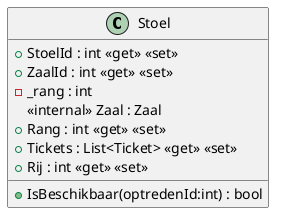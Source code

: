 @startuml
class Stoel {
    + StoelId : int <<get>> <<set>>
    + ZaalId : int <<get>> <<set>>
    - _rang : int
    <<internal>> Zaal : Zaal
    + Rang : int <<get>> <<set>>
    + Tickets : List<Ticket> <<get>> <<set>>
    + Rij : int <<get>> <<set>>
    + IsBeschikbaar(optredenId:int) : bool
}
@enduml
